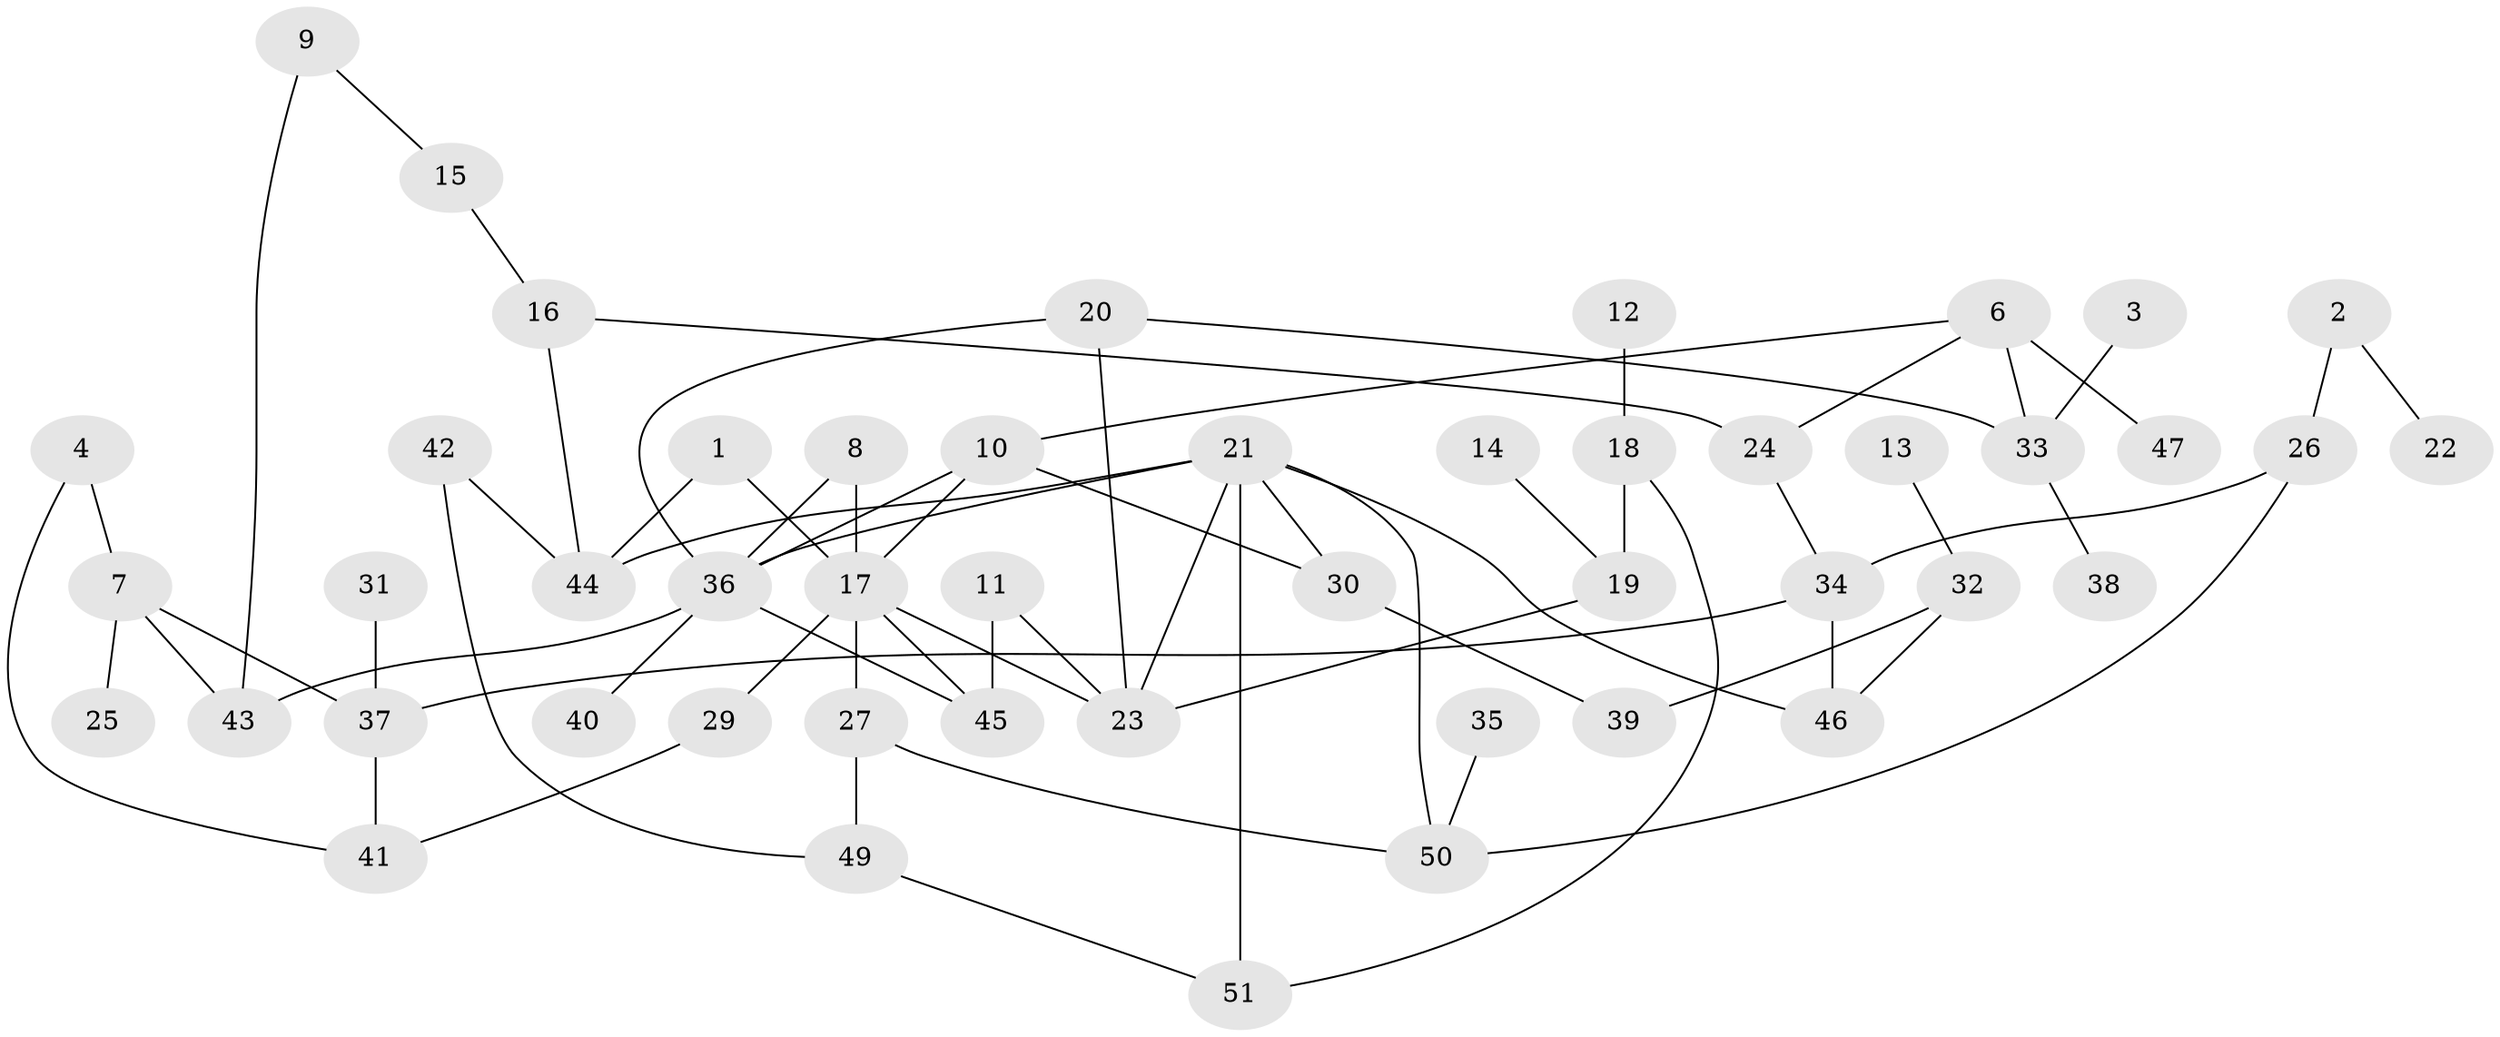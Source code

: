 // original degree distribution, {4: 0.0963855421686747, 1: 0.24096385542168675, 3: 0.24096385542168675, 2: 0.25301204819277107, 0: 0.03614457831325301, 5: 0.12048192771084337, 6: 0.012048192771084338}
// Generated by graph-tools (version 1.1) at 2025/35/03/04/25 23:35:47]
// undirected, 48 vertices, 67 edges
graph export_dot {
  node [color=gray90,style=filled];
  1;
  2;
  3;
  4;
  6;
  7;
  8;
  9;
  10;
  11;
  12;
  13;
  14;
  15;
  16;
  17;
  18;
  19;
  20;
  21;
  22;
  23;
  24;
  25;
  26;
  27;
  29;
  30;
  31;
  32;
  33;
  34;
  35;
  36;
  37;
  38;
  39;
  40;
  41;
  42;
  43;
  44;
  45;
  46;
  47;
  49;
  50;
  51;
  1 -- 17 [weight=1.0];
  1 -- 44 [weight=2.0];
  2 -- 22 [weight=1.0];
  2 -- 26 [weight=1.0];
  3 -- 33 [weight=1.0];
  4 -- 7 [weight=1.0];
  4 -- 41 [weight=1.0];
  6 -- 10 [weight=1.0];
  6 -- 24 [weight=1.0];
  6 -- 33 [weight=2.0];
  6 -- 47 [weight=1.0];
  7 -- 25 [weight=1.0];
  7 -- 37 [weight=1.0];
  7 -- 43 [weight=1.0];
  8 -- 17 [weight=1.0];
  8 -- 36 [weight=1.0];
  9 -- 15 [weight=1.0];
  9 -- 43 [weight=1.0];
  10 -- 17 [weight=1.0];
  10 -- 30 [weight=1.0];
  10 -- 36 [weight=1.0];
  11 -- 23 [weight=1.0];
  11 -- 45 [weight=1.0];
  12 -- 18 [weight=1.0];
  13 -- 32 [weight=1.0];
  14 -- 19 [weight=1.0];
  15 -- 16 [weight=1.0];
  16 -- 24 [weight=1.0];
  16 -- 44 [weight=1.0];
  17 -- 23 [weight=2.0];
  17 -- 27 [weight=1.0];
  17 -- 29 [weight=1.0];
  17 -- 45 [weight=1.0];
  18 -- 19 [weight=1.0];
  18 -- 51 [weight=1.0];
  19 -- 23 [weight=2.0];
  20 -- 23 [weight=1.0];
  20 -- 33 [weight=1.0];
  20 -- 36 [weight=1.0];
  21 -- 23 [weight=1.0];
  21 -- 30 [weight=1.0];
  21 -- 36 [weight=1.0];
  21 -- 44 [weight=1.0];
  21 -- 46 [weight=1.0];
  21 -- 50 [weight=1.0];
  21 -- 51 [weight=1.0];
  24 -- 34 [weight=1.0];
  26 -- 34 [weight=1.0];
  26 -- 50 [weight=1.0];
  27 -- 49 [weight=1.0];
  27 -- 50 [weight=1.0];
  29 -- 41 [weight=1.0];
  30 -- 39 [weight=1.0];
  31 -- 37 [weight=1.0];
  32 -- 39 [weight=1.0];
  32 -- 46 [weight=1.0];
  33 -- 38 [weight=1.0];
  34 -- 37 [weight=1.0];
  34 -- 46 [weight=1.0];
  35 -- 50 [weight=1.0];
  36 -- 40 [weight=1.0];
  36 -- 43 [weight=2.0];
  36 -- 45 [weight=2.0];
  37 -- 41 [weight=1.0];
  42 -- 44 [weight=1.0];
  42 -- 49 [weight=1.0];
  49 -- 51 [weight=1.0];
}

